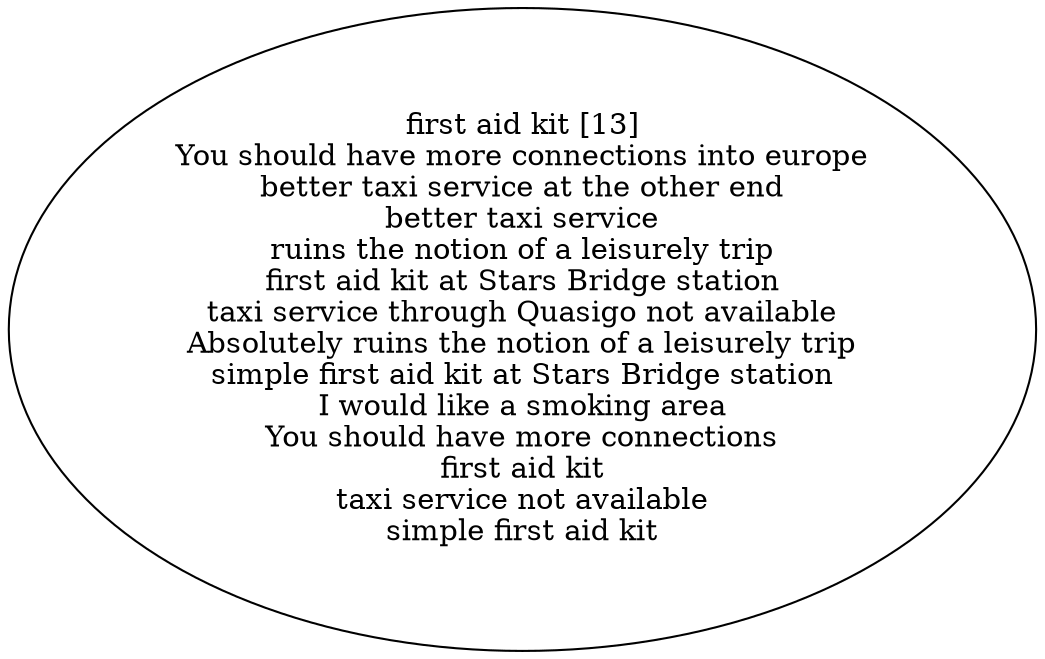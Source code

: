 digraph collapsedGraph {
"first aid kit [13]\nYou should have more connections into europe\nbetter taxi service at the other end\nbetter taxi service\nruins the notion of a leisurely trip\nfirst aid kit at Stars Bridge station\ntaxi service through Quasigo not available\nAbsolutely ruins the notion of a leisurely trip\nsimple first aid kit at Stars Bridge station\nI would like a smoking area\nYou should have more connections\nfirst aid kit\ntaxi service not available\nsimple first aid kit"}